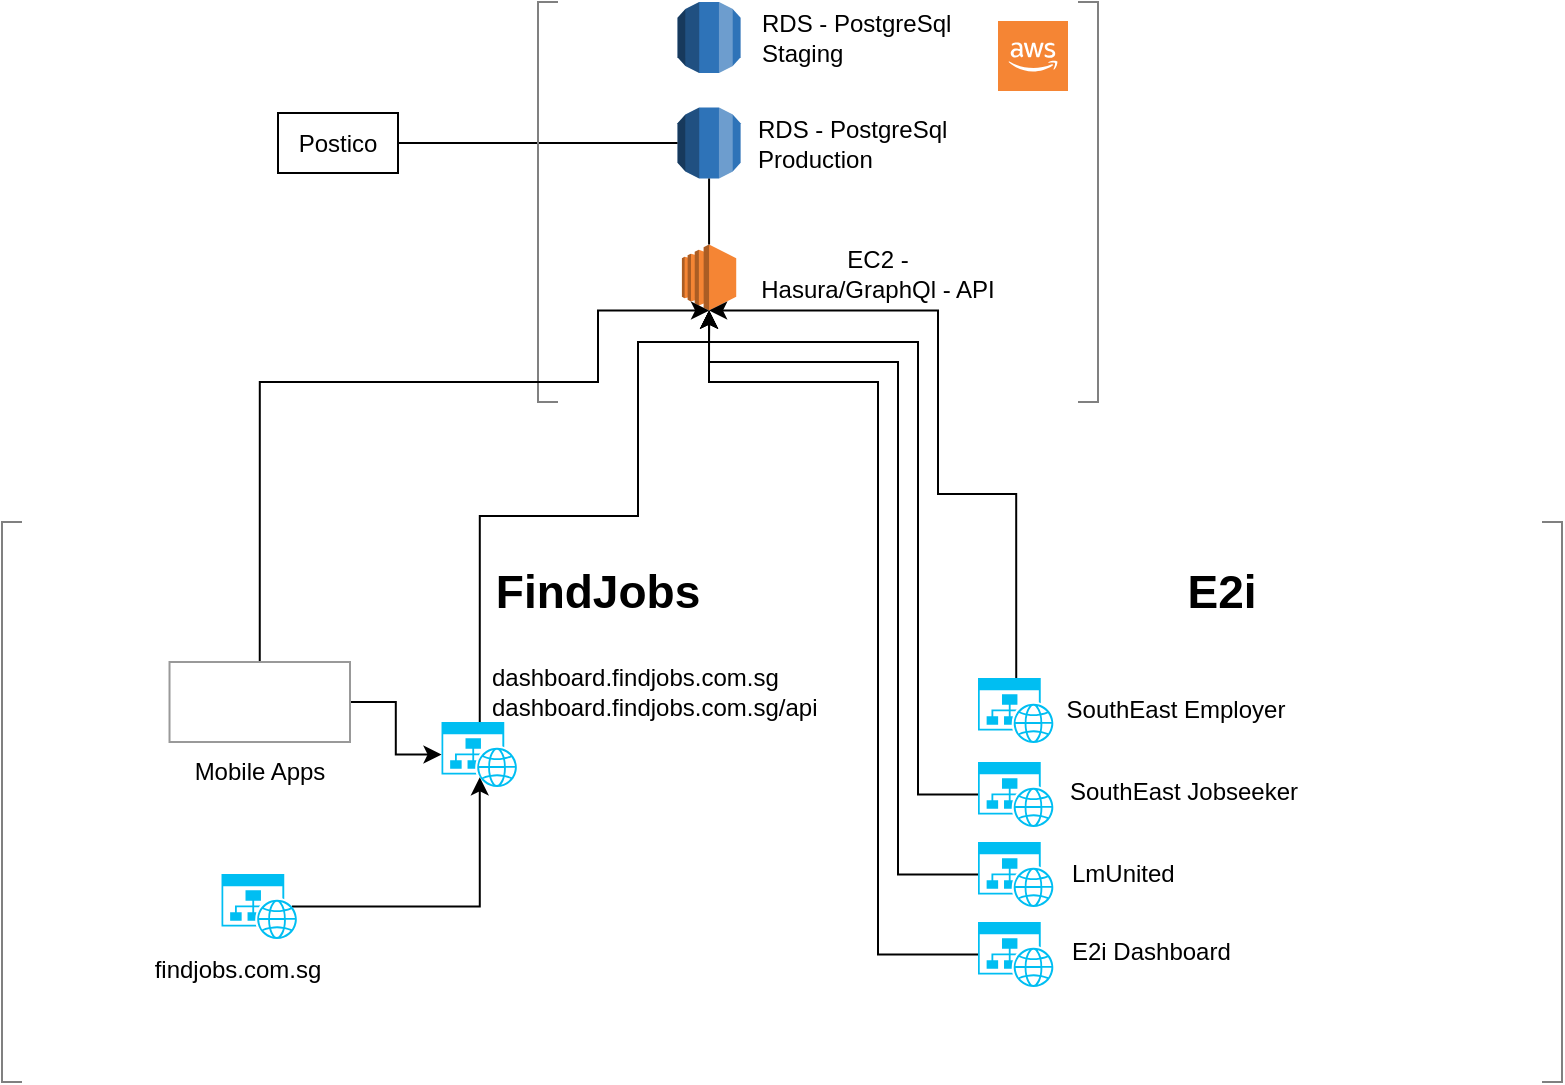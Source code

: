 <mxfile version="18.0.2" type="github">
  <diagram id="9K7KdTEP2Leaq0f7nB3s" name="Page-1">
    <mxGraphModel dx="1266" dy="659" grid="1" gridSize="10" guides="1" tooltips="1" connect="1" arrows="1" fold="1" page="1" pageScale="1" pageWidth="850" pageHeight="1100" math="0" shadow="0">
      <root>
        <mxCell id="0" />
        <mxCell id="1" parent="0" />
        <mxCell id="FHmfgIu3W-9fUglCBVJm-1" value="" style="outlineConnect=0;dashed=0;verticalLabelPosition=bottom;verticalAlign=top;align=center;html=1;shape=mxgraph.aws3.rds;fillColor=#2E73B8;gradientColor=none;" vertex="1" parent="1">
          <mxGeometry x="357.76" y="232.75" width="31.55" height="35.5" as="geometry" />
        </mxCell>
        <mxCell id="FHmfgIu3W-9fUglCBVJm-2" value="" style="outlineConnect=0;dashed=0;verticalLabelPosition=bottom;verticalAlign=top;align=center;html=1;shape=mxgraph.aws3.ec2;fillColor=#F58534;gradientColor=none;" vertex="1" parent="1">
          <mxGeometry x="359.96" y="301.25" width="27.15" height="33" as="geometry" />
        </mxCell>
        <mxCell id="FHmfgIu3W-9fUglCBVJm-3" value="&lt;div align=&quot;left&quot;&gt;RDS - PostgreSql Production&lt;br&gt;&lt;/div&gt;" style="text;html=1;strokeColor=none;fillColor=none;align=left;verticalAlign=middle;whiteSpace=wrap;rounded=0;" vertex="1" parent="1">
          <mxGeometry x="395.76" y="235.5" width="122.24" height="30" as="geometry" />
        </mxCell>
        <mxCell id="FHmfgIu3W-9fUglCBVJm-4" value="EC2 - Hasura/GraphQl - API" style="text;html=1;strokeColor=none;fillColor=none;align=center;verticalAlign=middle;whiteSpace=wrap;rounded=0;" vertex="1" parent="1">
          <mxGeometry x="398" y="301.25" width="120" height="30" as="geometry" />
        </mxCell>
        <mxCell id="FHmfgIu3W-9fUglCBVJm-8" value="Postico" style="rounded=0;whiteSpace=wrap;html=1;" vertex="1" parent="1">
          <mxGeometry x="158" y="235.5" width="60" height="30" as="geometry" />
        </mxCell>
        <mxCell id="FHmfgIu3W-9fUglCBVJm-9" value="" style="endArrow=none;html=1;rounded=0;entryX=0;entryY=0.5;entryDx=0;entryDy=0;entryPerimeter=0;exitX=1;exitY=0.5;exitDx=0;exitDy=0;" edge="1" parent="1" source="FHmfgIu3W-9fUglCBVJm-8" target="FHmfgIu3W-9fUglCBVJm-1">
          <mxGeometry width="50" height="50" relative="1" as="geometry">
            <mxPoint x="468" y="490" as="sourcePoint" />
            <mxPoint x="518" y="440" as="targetPoint" />
          </mxGeometry>
        </mxCell>
        <mxCell id="FHmfgIu3W-9fUglCBVJm-10" value="" style="shape=image;html=1;verticalAlign=top;verticalLabelPosition=bottom;labelBackgroundColor=#ffffff;imageAspect=0;aspect=fixed;image=https://cdn2.iconfinder.com/data/icons/css-vol-1/24/digitalocean-128.png" vertex="1" parent="1">
          <mxGeometry x="759.75" y="447" width="31.25" height="31.25" as="geometry" />
        </mxCell>
        <mxCell id="FHmfgIu3W-9fUglCBVJm-21" value="&lt;div align=&quot;left&quot;&gt;dashboard.findjobs.com.sg&lt;/div&gt;&lt;div align=&quot;left&quot;&gt;dashboard.findjobs.com.sg/api&lt;br&gt;&lt;/div&gt;" style="text;html=1;strokeColor=none;fillColor=none;align=left;verticalAlign=middle;whiteSpace=wrap;rounded=0;" vertex="1" parent="1">
          <mxGeometry x="263" y="510" width="60" height="30" as="geometry" />
        </mxCell>
        <mxCell id="FHmfgIu3W-9fUglCBVJm-68" style="edgeStyle=orthogonalEdgeStyle;rounded=0;orthogonalLoop=1;jettySize=auto;html=1;exitX=0.5;exitY=0;exitDx=0;exitDy=0;exitPerimeter=0;entryX=0.5;entryY=1;entryDx=0;entryDy=0;entryPerimeter=0;" edge="1" parent="1" source="FHmfgIu3W-9fUglCBVJm-22" target="FHmfgIu3W-9fUglCBVJm-2">
          <mxGeometry relative="1" as="geometry">
            <Array as="points">
              <mxPoint x="259" y="437" />
              <mxPoint x="338" y="437" />
              <mxPoint x="338" y="350" />
              <mxPoint x="374" y="350" />
            </Array>
          </mxGeometry>
        </mxCell>
        <mxCell id="FHmfgIu3W-9fUglCBVJm-22" value="" style="verticalLabelPosition=bottom;html=1;verticalAlign=top;align=center;strokeColor=none;fillColor=#00BEF2;shape=mxgraph.azure.website_generic;pointerEvents=1;" vertex="1" parent="1">
          <mxGeometry x="239.76" y="540" width="38.24" height="32.5" as="geometry" />
        </mxCell>
        <mxCell id="FHmfgIu3W-9fUglCBVJm-70" style="edgeStyle=orthogonalEdgeStyle;rounded=0;orthogonalLoop=1;jettySize=auto;html=1;exitX=0.92;exitY=0.5;exitDx=0;exitDy=0;exitPerimeter=0;entryX=0.5;entryY=0.85;entryDx=0;entryDy=0;entryPerimeter=0;" edge="1" parent="1" source="FHmfgIu3W-9fUglCBVJm-25" target="FHmfgIu3W-9fUglCBVJm-22">
          <mxGeometry relative="1" as="geometry" />
        </mxCell>
        <mxCell id="FHmfgIu3W-9fUglCBVJm-25" value="" style="verticalLabelPosition=bottom;html=1;verticalAlign=top;align=center;strokeColor=none;fillColor=#00BEF2;shape=mxgraph.azure.website_generic;pointerEvents=1;" vertex="1" parent="1">
          <mxGeometry x="129.76" y="616" width="38.24" height="32.5" as="geometry" />
        </mxCell>
        <mxCell id="FHmfgIu3W-9fUglCBVJm-26" value="findjobs.com.sg" style="text;html=1;strokeColor=none;fillColor=none;align=center;verticalAlign=middle;whiteSpace=wrap;rounded=0;" vertex="1" parent="1">
          <mxGeometry x="108" y="648.5" width="60" height="30" as="geometry" />
        </mxCell>
        <mxCell id="FHmfgIu3W-9fUglCBVJm-27" value="" style="endArrow=none;html=1;rounded=0;entryX=0.5;entryY=1;entryDx=0;entryDy=0;entryPerimeter=0;exitX=0.5;exitY=0;exitDx=0;exitDy=0;exitPerimeter=0;" edge="1" parent="1" source="FHmfgIu3W-9fUglCBVJm-2" target="FHmfgIu3W-9fUglCBVJm-1">
          <mxGeometry width="50" height="50" relative="1" as="geometry">
            <mxPoint x="437.76" y="442.75" as="sourcePoint" />
            <mxPoint x="487.76" y="392.75" as="targetPoint" />
          </mxGeometry>
        </mxCell>
        <mxCell id="FHmfgIu3W-9fUglCBVJm-29" value="" style="outlineConnect=0;dashed=0;verticalLabelPosition=bottom;verticalAlign=top;align=center;html=1;shape=mxgraph.aws3.cloud_2;fillColor=#F58534;gradientColor=none;" vertex="1" parent="1">
          <mxGeometry x="518" y="189.5" width="35" height="35" as="geometry" />
        </mxCell>
        <mxCell id="FHmfgIu3W-9fUglCBVJm-32" value="" style="strokeWidth=1;html=1;shape=mxgraph.flowchart.annotation_1;align=left;pointerEvents=1;fillColor=none;strokeColor=#808080;" vertex="1" parent="1">
          <mxGeometry x="288" y="180" width="10" height="200" as="geometry" />
        </mxCell>
        <mxCell id="FHmfgIu3W-9fUglCBVJm-33" value="" style="strokeWidth=1;html=1;shape=mxgraph.flowchart.annotation_1;align=left;pointerEvents=1;fillColor=none;direction=west;strokeColor=#808080;" vertex="1" parent="1">
          <mxGeometry x="558" y="180" width="10" height="200" as="geometry" />
        </mxCell>
        <mxCell id="FHmfgIu3W-9fUglCBVJm-34" value="" style="shape=image;html=1;verticalAlign=top;verticalLabelPosition=bottom;labelBackgroundColor=#ffffff;imageAspect=0;aspect=fixed;image=https://cdn0.iconfinder.com/data/icons/octicons/1024/mark-github-128.png;fillColor=none;" vertex="1" parent="1">
          <mxGeometry x="710" y="256" width="48" height="48" as="geometry" />
        </mxCell>
        <mxCell id="FHmfgIu3W-9fUglCBVJm-42" value="" style="strokeWidth=1;html=1;shape=mxgraph.flowchart.annotation_1;align=left;pointerEvents=1;fillColor=none;strokeColor=#808080;" vertex="1" parent="1">
          <mxGeometry x="20" y="440" width="10" height="280" as="geometry" />
        </mxCell>
        <mxCell id="FHmfgIu3W-9fUglCBVJm-44" value="" style="shape=image;html=1;verticalAlign=top;verticalLabelPosition=bottom;labelBackgroundColor=#ffffff;imageAspect=0;aspect=fixed;image=https://cdn0.iconfinder.com/data/icons/apple-apps/100/Apple_Store-128.png;fillColor=none;" vertex="1" parent="1">
          <mxGeometry x="117" y="516.5" width="28" height="28" as="geometry" />
        </mxCell>
        <mxCell id="FHmfgIu3W-9fUglCBVJm-45" value="" style="shape=image;html=1;verticalAlign=top;verticalLabelPosition=bottom;labelBackgroundColor=#ffffff;imageAspect=0;aspect=fixed;image=https://cdn4.iconfinder.com/data/icons/social-media-2273/64/social_media_network_online_playstore_google-128.png;fillColor=none;" vertex="1" parent="1">
          <mxGeometry x="153" y="514" width="34" height="34" as="geometry" />
        </mxCell>
        <mxCell id="FHmfgIu3W-9fUglCBVJm-62" style="edgeStyle=orthogonalEdgeStyle;rounded=0;orthogonalLoop=1;jettySize=auto;html=1;exitX=0.5;exitY=0;exitDx=0;exitDy=0;entryX=0.5;entryY=1;entryDx=0;entryDy=0;entryPerimeter=0;" edge="1" parent="1" source="FHmfgIu3W-9fUglCBVJm-46" target="FHmfgIu3W-9fUglCBVJm-2">
          <mxGeometry relative="1" as="geometry">
            <Array as="points">
              <mxPoint x="149" y="370" />
              <mxPoint x="318" y="370" />
              <mxPoint x="318" y="334" />
            </Array>
          </mxGeometry>
        </mxCell>
        <mxCell id="FHmfgIu3W-9fUglCBVJm-67" style="edgeStyle=orthogonalEdgeStyle;rounded=0;orthogonalLoop=1;jettySize=auto;html=1;exitX=1;exitY=0.5;exitDx=0;exitDy=0;entryX=0;entryY=0.5;entryDx=0;entryDy=0;entryPerimeter=0;" edge="1" parent="1" source="FHmfgIu3W-9fUglCBVJm-46" target="FHmfgIu3W-9fUglCBVJm-22">
          <mxGeometry relative="1" as="geometry" />
        </mxCell>
        <mxCell id="FHmfgIu3W-9fUglCBVJm-46" value="" style="rounded=0;whiteSpace=wrap;html=1;fillColor=none;strokeColor=#999999;" vertex="1" parent="1">
          <mxGeometry x="103.76" y="510" width="90.24" height="40" as="geometry" />
        </mxCell>
        <mxCell id="FHmfgIu3W-9fUglCBVJm-47" value="Mobile Apps" style="text;html=1;strokeColor=none;fillColor=none;align=center;verticalAlign=middle;whiteSpace=wrap;rounded=0;" vertex="1" parent="1">
          <mxGeometry x="104" y="550" width="90" height="30" as="geometry" />
        </mxCell>
        <mxCell id="FHmfgIu3W-9fUglCBVJm-72" style="edgeStyle=orthogonalEdgeStyle;rounded=0;orthogonalLoop=1;jettySize=auto;html=1;exitX=0;exitY=0.5;exitDx=0;exitDy=0;exitPerimeter=0;entryX=0.5;entryY=1;entryDx=0;entryDy=0;entryPerimeter=0;" edge="1" parent="1" source="FHmfgIu3W-9fUglCBVJm-51" target="FHmfgIu3W-9fUglCBVJm-2">
          <mxGeometry relative="1" as="geometry">
            <Array as="points">
              <mxPoint x="478" y="576" />
              <mxPoint x="478" y="350" />
              <mxPoint x="374" y="350" />
            </Array>
          </mxGeometry>
        </mxCell>
        <mxCell id="FHmfgIu3W-9fUglCBVJm-51" value="" style="verticalLabelPosition=bottom;html=1;verticalAlign=top;align=center;strokeColor=none;fillColor=#00BEF2;shape=mxgraph.azure.website_generic;pointerEvents=1;" vertex="1" parent="1">
          <mxGeometry x="508" y="560" width="38.24" height="32.5" as="geometry" />
        </mxCell>
        <mxCell id="FHmfgIu3W-9fUglCBVJm-71" style="edgeStyle=orthogonalEdgeStyle;rounded=0;orthogonalLoop=1;jettySize=auto;html=1;exitX=0.5;exitY=0;exitDx=0;exitDy=0;exitPerimeter=0;entryX=0.5;entryY=1;entryDx=0;entryDy=0;entryPerimeter=0;" edge="1" parent="1" source="FHmfgIu3W-9fUglCBVJm-52" target="FHmfgIu3W-9fUglCBVJm-2">
          <mxGeometry relative="1" as="geometry">
            <Array as="points">
              <mxPoint x="527" y="426" />
              <mxPoint x="488" y="426" />
              <mxPoint x="488" y="334" />
            </Array>
          </mxGeometry>
        </mxCell>
        <mxCell id="FHmfgIu3W-9fUglCBVJm-52" value="" style="verticalLabelPosition=bottom;html=1;verticalAlign=top;align=center;strokeColor=none;fillColor=#00BEF2;shape=mxgraph.azure.website_generic;pointerEvents=1;" vertex="1" parent="1">
          <mxGeometry x="508" y="518" width="38.24" height="32.5" as="geometry" />
        </mxCell>
        <mxCell id="FHmfgIu3W-9fUglCBVJm-53" value="SouthEast Employer" style="text;html=1;strokeColor=none;fillColor=none;align=center;verticalAlign=middle;whiteSpace=wrap;rounded=0;" vertex="1" parent="1">
          <mxGeometry x="542.24" y="519.25" width="130" height="30" as="geometry" />
        </mxCell>
        <mxCell id="FHmfgIu3W-9fUglCBVJm-54" value="&lt;div&gt;SouthEast Jobseeker&lt;/div&gt;" style="text;html=1;strokeColor=none;fillColor=none;align=center;verticalAlign=middle;whiteSpace=wrap;rounded=0;" vertex="1" parent="1">
          <mxGeometry x="546.24" y="560" width="130" height="30" as="geometry" />
        </mxCell>
        <mxCell id="FHmfgIu3W-9fUglCBVJm-60" value="" style="strokeWidth=1;html=1;shape=mxgraph.flowchart.annotation_1;align=left;pointerEvents=1;fillColor=none;direction=west;strokeColor=#808080;" vertex="1" parent="1">
          <mxGeometry x="790" y="440" width="10" height="280" as="geometry" />
        </mxCell>
        <mxCell id="FHmfgIu3W-9fUglCBVJm-77" style="edgeStyle=orthogonalEdgeStyle;rounded=0;orthogonalLoop=1;jettySize=auto;html=1;exitX=0;exitY=0.5;exitDx=0;exitDy=0;exitPerimeter=0;entryX=0.5;entryY=1;entryDx=0;entryDy=0;entryPerimeter=0;" edge="1" parent="1" source="FHmfgIu3W-9fUglCBVJm-73" target="FHmfgIu3W-9fUglCBVJm-2">
          <mxGeometry relative="1" as="geometry">
            <Array as="points">
              <mxPoint x="468" y="616" />
              <mxPoint x="468" y="360" />
              <mxPoint x="374" y="360" />
            </Array>
          </mxGeometry>
        </mxCell>
        <mxCell id="FHmfgIu3W-9fUglCBVJm-73" value="" style="verticalLabelPosition=bottom;html=1;verticalAlign=top;align=center;strokeColor=none;fillColor=#00BEF2;shape=mxgraph.azure.website_generic;pointerEvents=1;" vertex="1" parent="1">
          <mxGeometry x="508" y="600" width="38.24" height="32.5" as="geometry" />
        </mxCell>
        <mxCell id="FHmfgIu3W-9fUglCBVJm-74" value="&lt;div align=&quot;left&quot;&gt;LmUnited&lt;/div&gt;" style="text;html=1;strokeColor=none;fillColor=none;align=left;verticalAlign=middle;whiteSpace=wrap;rounded=0;" vertex="1" parent="1">
          <mxGeometry x="553" y="601.25" width="130" height="30" as="geometry" />
        </mxCell>
        <mxCell id="FHmfgIu3W-9fUglCBVJm-78" style="edgeStyle=orthogonalEdgeStyle;rounded=0;orthogonalLoop=1;jettySize=auto;html=1;exitX=0;exitY=0.5;exitDx=0;exitDy=0;exitPerimeter=0;entryX=0.5;entryY=1;entryDx=0;entryDy=0;entryPerimeter=0;" edge="1" parent="1" source="FHmfgIu3W-9fUglCBVJm-75" target="FHmfgIu3W-9fUglCBVJm-2">
          <mxGeometry relative="1" as="geometry">
            <Array as="points">
              <mxPoint x="458" y="656" />
              <mxPoint x="458" y="370" />
              <mxPoint x="374" y="370" />
            </Array>
          </mxGeometry>
        </mxCell>
        <mxCell id="FHmfgIu3W-9fUglCBVJm-75" value="" style="verticalLabelPosition=bottom;html=1;verticalAlign=top;align=center;strokeColor=none;fillColor=#00BEF2;shape=mxgraph.azure.website_generic;pointerEvents=1;" vertex="1" parent="1">
          <mxGeometry x="508" y="640" width="38.24" height="32.5" as="geometry" />
        </mxCell>
        <mxCell id="FHmfgIu3W-9fUglCBVJm-76" value="E2i Dashboard" style="text;html=1;strokeColor=none;fillColor=none;align=left;verticalAlign=middle;whiteSpace=wrap;rounded=0;" vertex="1" parent="1">
          <mxGeometry x="553" y="640" width="130" height="30" as="geometry" />
        </mxCell>
        <mxCell id="FHmfgIu3W-9fUglCBVJm-80" value="" style="outlineConnect=0;dashed=0;verticalLabelPosition=bottom;verticalAlign=top;align=center;html=1;shape=mxgraph.aws3.rds;fillColor=#2E73B8;gradientColor=none;" vertex="1" parent="1">
          <mxGeometry x="357.76" y="180" width="31.55" height="35.5" as="geometry" />
        </mxCell>
        <mxCell id="FHmfgIu3W-9fUglCBVJm-81" value="&lt;div align=&quot;left&quot;&gt;RDS - PostgreSql Staging&lt;br&gt;&lt;/div&gt;" style="text;html=1;strokeColor=none;fillColor=none;align=left;verticalAlign=middle;whiteSpace=wrap;rounded=0;" vertex="1" parent="1">
          <mxGeometry x="398" y="182.75" width="122.24" height="30" as="geometry" />
        </mxCell>
        <mxCell id="FHmfgIu3W-9fUglCBVJm-82" value="&lt;font style=&quot;font-size: 23px;&quot;&gt;&lt;b&gt;FindJobs&lt;/b&gt;&lt;/font&gt;" style="text;html=1;strokeColor=none;fillColor=none;align=center;verticalAlign=middle;whiteSpace=wrap;rounded=0;" vertex="1" parent="1">
          <mxGeometry x="288" y="460" width="60" height="30" as="geometry" />
        </mxCell>
        <mxCell id="FHmfgIu3W-9fUglCBVJm-83" value="&lt;font style=&quot;font-size: 23px;&quot;&gt;&lt;b&gt;E2i&lt;/b&gt;&lt;/font&gt;" style="text;html=1;strokeColor=none;fillColor=none;align=center;verticalAlign=middle;whiteSpace=wrap;rounded=0;" vertex="1" parent="1">
          <mxGeometry x="600" y="460" width="60" height="30" as="geometry" />
        </mxCell>
      </root>
    </mxGraphModel>
  </diagram>
</mxfile>

